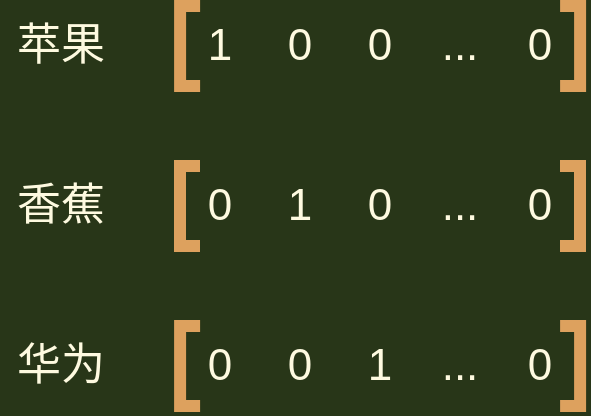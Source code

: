 <mxfile version="16.0.2" type="device" pages="3"><diagram id="l72XLIikAfpt0O71PrCs" name="vector-one-hot"><mxGraphModel dx="946" dy="672" grid="0" gridSize="10" guides="1" tooltips="1" connect="1" arrows="1" fold="1" page="1" pageScale="1" pageWidth="1169" pageHeight="1654" background="#283618" math="0" shadow="0"><root><mxCell id="0"/><mxCell id="1" parent="0"/><mxCell id="oGgTY8DkqyL69eeOlq_--33" value="" style="shape=table;html=1;whiteSpace=wrap;startSize=0;container=1;collapsible=0;childLayout=tableLayout;fontSize=22;fillColor=none;strokeColor=none;fontColor=#FEFAE0;rounded=0;" parent="1" vertex="1"><mxGeometry x="184.05" y="96" width="200" height="40" as="geometry"/></mxCell><mxCell id="oGgTY8DkqyL69eeOlq_--38" value="" style="shape=partialRectangle;html=1;whiteSpace=wrap;collapsible=0;dropTarget=0;pointerEvents=0;fillColor=none;top=0;left=0;bottom=0;right=0;points=[[0,0.5],[1,0.5]];portConstraint=eastwest;fontSize=22;strokeColor=#DDA15E;fontColor=#FEFAE0;rounded=0;" parent="oGgTY8DkqyL69eeOlq_--33" vertex="1"><mxGeometry width="200" height="40" as="geometry"/></mxCell><mxCell id="oGgTY8DkqyL69eeOlq_--39" value="1" style="shape=partialRectangle;html=1;whiteSpace=wrap;connectable=0;fillColor=none;top=0;left=0;bottom=0;right=0;overflow=hidden;pointerEvents=1;fontSize=22;strokeColor=#DDA15E;fontColor=#FEFAE0;rounded=0;" parent="oGgTY8DkqyL69eeOlq_--38" vertex="1"><mxGeometry width="40" height="40" as="geometry"><mxRectangle width="40" height="40" as="alternateBounds"/></mxGeometry></mxCell><mxCell id="oGgTY8DkqyL69eeOlq_--40" value="0" style="shape=partialRectangle;html=1;whiteSpace=wrap;connectable=0;fillColor=none;top=0;left=0;bottom=0;right=0;overflow=hidden;pointerEvents=1;fontSize=22;strokeColor=#DDA15E;fontColor=#FEFAE0;rounded=0;" parent="oGgTY8DkqyL69eeOlq_--38" vertex="1"><mxGeometry x="40" width="40" height="40" as="geometry"><mxRectangle width="40" height="40" as="alternateBounds"/></mxGeometry></mxCell><mxCell id="oGgTY8DkqyL69eeOlq_--41" value="0" style="shape=partialRectangle;html=1;whiteSpace=wrap;connectable=0;fillColor=none;top=0;left=0;bottom=0;right=0;overflow=hidden;pointerEvents=1;fontSize=22;strokeColor=#DDA15E;fontColor=#FEFAE0;rounded=0;" parent="oGgTY8DkqyL69eeOlq_--38" vertex="1"><mxGeometry x="80" width="40" height="40" as="geometry"><mxRectangle width="40" height="40" as="alternateBounds"/></mxGeometry></mxCell><mxCell id="oGgTY8DkqyL69eeOlq_--64" value="..." style="shape=partialRectangle;html=1;whiteSpace=wrap;connectable=0;fillColor=none;top=0;left=0;bottom=0;right=0;overflow=hidden;pointerEvents=1;fontSize=22;strokeColor=#DDA15E;fontColor=#FEFAE0;rounded=0;" parent="oGgTY8DkqyL69eeOlq_--38" vertex="1"><mxGeometry x="120" width="40" height="40" as="geometry"><mxRectangle width="40" height="40" as="alternateBounds"/></mxGeometry></mxCell><mxCell id="oGgTY8DkqyL69eeOlq_--65" value="0" style="shape=partialRectangle;html=1;whiteSpace=wrap;connectable=0;fillColor=none;top=0;left=0;bottom=0;right=0;overflow=hidden;pointerEvents=1;fontSize=22;strokeColor=#DDA15E;fontColor=#FEFAE0;rounded=0;" parent="oGgTY8DkqyL69eeOlq_--38" vertex="1"><mxGeometry x="160" width="40" height="40" as="geometry"><mxRectangle width="40" height="40" as="alternateBounds"/></mxGeometry></mxCell><mxCell id="oGgTY8DkqyL69eeOlq_--66" value="" style="endArrow=none;html=1;rounded=0;edgeStyle=orthogonalEdgeStyle;strokeWidth=6;strokeColor=#DDA15E;fontSize=22;labelBackgroundColor=#283618;fontColor=#FEFAE0;" parent="1" edge="1"><mxGeometry width="50" height="50" relative="1" as="geometry"><mxPoint x="194.05" y="136" as="sourcePoint"/><mxPoint x="194.05" y="96" as="targetPoint"/><Array as="points"><mxPoint x="184.05" y="136"/><mxPoint x="184.05" y="96"/></Array></mxGeometry></mxCell><mxCell id="oGgTY8DkqyL69eeOlq_--67" value="" style="endArrow=none;html=1;rounded=0;edgeStyle=orthogonalEdgeStyle;strokeWidth=6;strokeColor=#DDA15E;fontSize=22;labelBackgroundColor=#283618;fontColor=#FEFAE0;" parent="1" edge="1"><mxGeometry width="50" height="50" relative="1" as="geometry"><mxPoint x="374.05" y="136" as="sourcePoint"/><mxPoint x="374.05" y="96" as="targetPoint"/><Array as="points"><mxPoint x="384.05" y="136"/><mxPoint x="384.05" y="96"/></Array></mxGeometry></mxCell><mxCell id="oGgTY8DkqyL69eeOlq_--70" value="" style="shape=table;html=1;whiteSpace=wrap;startSize=0;container=1;collapsible=0;childLayout=tableLayout;fontSize=22;fillColor=none;strokeColor=none;fontColor=#FEFAE0;rounded=0;" parent="1" vertex="1"><mxGeometry x="184" y="176" width="200" height="40" as="geometry"/></mxCell><mxCell id="oGgTY8DkqyL69eeOlq_--71" value="" style="shape=partialRectangle;html=1;whiteSpace=wrap;collapsible=0;dropTarget=0;pointerEvents=0;fillColor=none;top=0;left=0;bottom=0;right=0;points=[[0,0.5],[1,0.5]];portConstraint=eastwest;fontSize=22;strokeColor=#DDA15E;fontColor=#FEFAE0;rounded=0;" parent="oGgTY8DkqyL69eeOlq_--70" vertex="1"><mxGeometry width="200" height="40" as="geometry"/></mxCell><mxCell id="oGgTY8DkqyL69eeOlq_--72" value="0" style="shape=partialRectangle;html=1;whiteSpace=wrap;connectable=0;fillColor=none;top=0;left=0;bottom=0;right=0;overflow=hidden;pointerEvents=1;fontSize=22;strokeColor=#DDA15E;fontColor=#FEFAE0;rounded=0;" parent="oGgTY8DkqyL69eeOlq_--71" vertex="1"><mxGeometry width="40" height="40" as="geometry"><mxRectangle width="40" height="40" as="alternateBounds"/></mxGeometry></mxCell><mxCell id="oGgTY8DkqyL69eeOlq_--73" value="1" style="shape=partialRectangle;html=1;whiteSpace=wrap;connectable=0;fillColor=none;top=0;left=0;bottom=0;right=0;overflow=hidden;pointerEvents=1;fontSize=22;strokeColor=#DDA15E;fontColor=#FEFAE0;rounded=0;" parent="oGgTY8DkqyL69eeOlq_--71" vertex="1"><mxGeometry x="40" width="40" height="40" as="geometry"><mxRectangle width="40" height="40" as="alternateBounds"/></mxGeometry></mxCell><mxCell id="oGgTY8DkqyL69eeOlq_--74" value="0" style="shape=partialRectangle;html=1;whiteSpace=wrap;connectable=0;fillColor=none;top=0;left=0;bottom=0;right=0;overflow=hidden;pointerEvents=1;fontSize=22;strokeColor=#DDA15E;fontColor=#FEFAE0;rounded=0;" parent="oGgTY8DkqyL69eeOlq_--71" vertex="1"><mxGeometry x="80" width="40" height="40" as="geometry"><mxRectangle width="40" height="40" as="alternateBounds"/></mxGeometry></mxCell><mxCell id="oGgTY8DkqyL69eeOlq_--75" value="..." style="shape=partialRectangle;html=1;whiteSpace=wrap;connectable=0;fillColor=none;top=0;left=0;bottom=0;right=0;overflow=hidden;pointerEvents=1;fontSize=22;strokeColor=#DDA15E;fontColor=#FEFAE0;rounded=0;" parent="oGgTY8DkqyL69eeOlq_--71" vertex="1"><mxGeometry x="120" width="40" height="40" as="geometry"><mxRectangle width="40" height="40" as="alternateBounds"/></mxGeometry></mxCell><mxCell id="oGgTY8DkqyL69eeOlq_--76" value="0" style="shape=partialRectangle;html=1;whiteSpace=wrap;connectable=0;fillColor=none;top=0;left=0;bottom=0;right=0;overflow=hidden;pointerEvents=1;fontSize=22;strokeColor=#DDA15E;fontColor=#FEFAE0;rounded=0;" parent="oGgTY8DkqyL69eeOlq_--71" vertex="1"><mxGeometry x="160" width="40" height="40" as="geometry"><mxRectangle width="40" height="40" as="alternateBounds"/></mxGeometry></mxCell><mxCell id="oGgTY8DkqyL69eeOlq_--77" value="" style="endArrow=none;html=1;rounded=0;edgeStyle=orthogonalEdgeStyle;strokeWidth=6;strokeColor=#DDA15E;fontSize=22;labelBackgroundColor=#283618;fontColor=#FEFAE0;" parent="1" edge="1"><mxGeometry width="50" height="50" relative="1" as="geometry"><mxPoint x="194" y="216" as="sourcePoint"/><mxPoint x="194" y="176" as="targetPoint"/><Array as="points"><mxPoint x="184" y="216"/><mxPoint x="184" y="176"/></Array></mxGeometry></mxCell><mxCell id="oGgTY8DkqyL69eeOlq_--78" value="" style="endArrow=none;html=1;rounded=0;edgeStyle=orthogonalEdgeStyle;strokeWidth=6;strokeColor=#DDA15E;fontSize=22;labelBackgroundColor=#283618;fontColor=#FEFAE0;" parent="1" edge="1"><mxGeometry width="50" height="50" relative="1" as="geometry"><mxPoint x="374" y="216" as="sourcePoint"/><mxPoint x="374" y="176" as="targetPoint"/><Array as="points"><mxPoint x="384" y="216"/><mxPoint x="384" y="176"/></Array></mxGeometry></mxCell><mxCell id="oGgTY8DkqyL69eeOlq_--79" value="" style="shape=table;html=1;whiteSpace=wrap;startSize=0;container=1;collapsible=0;childLayout=tableLayout;fontSize=22;fillColor=none;strokeColor=none;fontColor=#FEFAE0;rounded=0;" parent="1" vertex="1"><mxGeometry x="184.05" y="256" width="200" height="40" as="geometry"/></mxCell><mxCell id="oGgTY8DkqyL69eeOlq_--80" value="" style="shape=partialRectangle;html=1;whiteSpace=wrap;collapsible=0;dropTarget=0;pointerEvents=0;fillColor=none;top=0;left=0;bottom=0;right=0;points=[[0,0.5],[1,0.5]];portConstraint=eastwest;fontSize=22;strokeColor=#DDA15E;fontColor=#FEFAE0;rounded=0;" parent="oGgTY8DkqyL69eeOlq_--79" vertex="1"><mxGeometry width="200" height="40" as="geometry"/></mxCell><mxCell id="oGgTY8DkqyL69eeOlq_--81" value="0" style="shape=partialRectangle;html=1;whiteSpace=wrap;connectable=0;fillColor=none;top=0;left=0;bottom=0;right=0;overflow=hidden;pointerEvents=1;fontSize=22;strokeColor=#DDA15E;fontColor=#FEFAE0;rounded=0;" parent="oGgTY8DkqyL69eeOlq_--80" vertex="1"><mxGeometry width="40" height="40" as="geometry"><mxRectangle width="40" height="40" as="alternateBounds"/></mxGeometry></mxCell><mxCell id="oGgTY8DkqyL69eeOlq_--82" value="0" style="shape=partialRectangle;html=1;whiteSpace=wrap;connectable=0;fillColor=none;top=0;left=0;bottom=0;right=0;overflow=hidden;pointerEvents=1;fontSize=22;strokeColor=#DDA15E;fontColor=#FEFAE0;rounded=0;" parent="oGgTY8DkqyL69eeOlq_--80" vertex="1"><mxGeometry x="40" width="40" height="40" as="geometry"><mxRectangle width="40" height="40" as="alternateBounds"/></mxGeometry></mxCell><mxCell id="oGgTY8DkqyL69eeOlq_--83" value="1" style="shape=partialRectangle;html=1;whiteSpace=wrap;connectable=0;fillColor=none;top=0;left=0;bottom=0;right=0;overflow=hidden;pointerEvents=1;fontSize=22;strokeColor=#DDA15E;fontColor=#FEFAE0;rounded=0;" parent="oGgTY8DkqyL69eeOlq_--80" vertex="1"><mxGeometry x="80" width="40" height="40" as="geometry"><mxRectangle width="40" height="40" as="alternateBounds"/></mxGeometry></mxCell><mxCell id="oGgTY8DkqyL69eeOlq_--84" value="..." style="shape=partialRectangle;html=1;whiteSpace=wrap;connectable=0;fillColor=none;top=0;left=0;bottom=0;right=0;overflow=hidden;pointerEvents=1;fontSize=22;strokeColor=#DDA15E;fontColor=#FEFAE0;rounded=0;" parent="oGgTY8DkqyL69eeOlq_--80" vertex="1"><mxGeometry x="120" width="40" height="40" as="geometry"><mxRectangle width="40" height="40" as="alternateBounds"/></mxGeometry></mxCell><mxCell id="oGgTY8DkqyL69eeOlq_--85" value="0" style="shape=partialRectangle;html=1;whiteSpace=wrap;connectable=0;fillColor=none;top=0;left=0;bottom=0;right=0;overflow=hidden;pointerEvents=1;fontSize=22;strokeColor=#DDA15E;fontColor=#FEFAE0;rounded=0;" parent="oGgTY8DkqyL69eeOlq_--80" vertex="1"><mxGeometry x="160" width="40" height="40" as="geometry"><mxRectangle width="40" height="40" as="alternateBounds"/></mxGeometry></mxCell><mxCell id="oGgTY8DkqyL69eeOlq_--86" value="" style="endArrow=none;html=1;rounded=0;edgeStyle=orthogonalEdgeStyle;strokeWidth=6;strokeColor=#DDA15E;fontSize=22;labelBackgroundColor=#283618;fontColor=#FEFAE0;" parent="1" edge="1"><mxGeometry width="50" height="50" relative="1" as="geometry"><mxPoint x="194.05" y="296" as="sourcePoint"/><mxPoint x="194.05" y="256" as="targetPoint"/><Array as="points"><mxPoint x="184.05" y="296"/><mxPoint x="184.05" y="256"/></Array></mxGeometry></mxCell><mxCell id="oGgTY8DkqyL69eeOlq_--87" value="" style="endArrow=none;html=1;rounded=0;edgeStyle=orthogonalEdgeStyle;strokeWidth=6;strokeColor=#DDA15E;fontSize=22;labelBackgroundColor=#283618;fontColor=#FEFAE0;" parent="1" edge="1"><mxGeometry width="50" height="50" relative="1" as="geometry"><mxPoint x="374.05" y="296" as="sourcePoint"/><mxPoint x="374.05" y="256" as="targetPoint"/><Array as="points"><mxPoint x="384.05" y="296"/><mxPoint x="384.05" y="256"/></Array></mxGeometry></mxCell><mxCell id="oGgTY8DkqyL69eeOlq_--88" value="苹果" style="text;html=1;align=center;verticalAlign=middle;resizable=0;points=[];autosize=1;strokeColor=none;fillColor=none;fontColor=#FEFAE0;fontSize=22;" parent="1" vertex="1"><mxGeometry x="94" y="101" width="60" height="30" as="geometry"/></mxCell><mxCell id="oGgTY8DkqyL69eeOlq_--89" value="香蕉" style="text;html=1;align=center;verticalAlign=middle;resizable=0;points=[];autosize=1;strokeColor=none;fillColor=none;fontColor=#FEFAE0;fontSize=22;" parent="1" vertex="1"><mxGeometry x="94" y="181" width="60" height="30" as="geometry"/></mxCell><mxCell id="oGgTY8DkqyL69eeOlq_--90" value="华为" style="text;html=1;align=center;verticalAlign=middle;resizable=0;points=[];autosize=1;strokeColor=none;fillColor=none;fontColor=#FEFAE0;fontSize=22;" parent="1" vertex="1"><mxGeometry x="94" y="261" width="60" height="30" as="geometry"/></mxCell></root></mxGraphModel></diagram><diagram name="vector-semantics" id="yEITCTon9xuj4KK4YGib"><mxGraphModel dx="1051" dy="747" grid="0" gridSize="10" guides="1" tooltips="1" connect="1" arrows="1" fold="1" page="1" pageScale="1" pageWidth="1169" pageHeight="1654" background="#283618" math="0" shadow="0"><root><mxCell id="qbwAULIZHZOuR4AGxSy7-0"/><mxCell id="qbwAULIZHZOuR4AGxSy7-1" parent="qbwAULIZHZOuR4AGxSy7-0"/><mxCell id="qbwAULIZHZOuR4AGxSy7-35" value="" style="rounded=1;whiteSpace=wrap;html=1;fontSize=20;fillColor=none;dashed=1;strokeColor=#FFFFFF;strokeWidth=1;" vertex="1" parent="qbwAULIZHZOuR4AGxSy7-1"><mxGeometry x="332" y="129" width="42" height="260" as="geometry"/></mxCell><mxCell id="qbwAULIZHZOuR4AGxSy7-34" value="" style="rounded=1;whiteSpace=wrap;html=1;fontSize=20;fillColor=none;dashed=1;strokeColor=#FFFFFF;strokeWidth=1;" vertex="1" parent="qbwAULIZHZOuR4AGxSy7-1"><mxGeometry x="269" y="129" width="50" height="260" as="geometry"/></mxCell><mxCell id="qbwAULIZHZOuR4AGxSy7-32" value="" style="rounded=1;whiteSpace=wrap;html=1;fontSize=20;fillColor=none;dashed=1;strokeColor=#FFFFFF;strokeWidth=1;" vertex="1" parent="qbwAULIZHZOuR4AGxSy7-1"><mxGeometry x="210" y="130" width="40" height="258" as="geometry"/></mxCell><mxCell id="qbwAULIZHZOuR4AGxSy7-2" value="" style="shape=table;html=1;whiteSpace=wrap;startSize=0;container=1;collapsible=0;childLayout=tableLayout;fontSize=22;fillColor=none;strokeColor=none;fontColor=#FEFAE0;rounded=0;align=center;" vertex="1" parent="qbwAULIZHZOuR4AGxSy7-1"><mxGeometry x="200.1" y="159" width="206.979" height="40" as="geometry"/></mxCell><mxCell id="qbwAULIZHZOuR4AGxSy7-3" value="" style="shape=partialRectangle;html=1;whiteSpace=wrap;collapsible=0;dropTarget=0;pointerEvents=0;fillColor=none;top=0;left=0;bottom=0;right=0;points=[[0,0.5],[1,0.5]];portConstraint=eastwest;fontSize=22;strokeColor=#DDA15E;fontColor=#FEFAE0;rounded=0;align=center;" vertex="1" parent="qbwAULIZHZOuR4AGxSy7-2"><mxGeometry width="206.979" height="40" as="geometry"/></mxCell><mxCell id="qbwAULIZHZOuR4AGxSy7-4" value="&lt;font style=&quot;font-size: 20px&quot;&gt;0.7&lt;/font&gt;" style="shape=partialRectangle;html=1;whiteSpace=wrap;connectable=0;fillColor=none;top=0;left=0;bottom=0;right=0;overflow=hidden;pointerEvents=1;fontSize=22;strokeColor=#DDA15E;fontColor=#FEFAE0;rounded=0;align=center;" vertex="1" parent="qbwAULIZHZOuR4AGxSy7-3"><mxGeometry width="60" height="40" as="geometry"><mxRectangle width="60" height="40" as="alternateBounds"/></mxGeometry></mxCell><mxCell id="qbwAULIZHZOuR4AGxSy7-5" value="0.6" style="shape=partialRectangle;html=1;whiteSpace=wrap;connectable=0;fillColor=none;top=0;left=0;bottom=0;right=0;overflow=hidden;pointerEvents=1;fontSize=22;strokeColor=#DDA15E;fontColor=#FEFAE0;rounded=0;align=center;" vertex="1" parent="qbwAULIZHZOuR4AGxSy7-3"><mxGeometry x="60" width="70" height="40" as="geometry"><mxRectangle width="70" height="40" as="alternateBounds"/></mxGeometry></mxCell><mxCell id="qbwAULIZHZOuR4AGxSy7-6" value="0.1" style="shape=partialRectangle;html=1;whiteSpace=wrap;connectable=0;fillColor=none;top=0;left=0;bottom=0;right=0;overflow=hidden;pointerEvents=1;fontSize=22;strokeColor=#DDA15E;fontColor=#FEFAE0;rounded=0;align=center;" vertex="1" parent="qbwAULIZHZOuR4AGxSy7-3"><mxGeometry x="130" width="43" height="40" as="geometry"><mxRectangle width="43" height="40" as="alternateBounds"/></mxGeometry></mxCell><mxCell id="qbwAULIZHZOuR4AGxSy7-7" value="..." style="shape=partialRectangle;html=1;whiteSpace=wrap;connectable=0;fillColor=none;top=0;left=0;bottom=0;right=0;overflow=hidden;pointerEvents=1;fontSize=22;strokeColor=#DDA15E;fontColor=#FEFAE0;rounded=0;align=center;" vertex="1" parent="qbwAULIZHZOuR4AGxSy7-3"><mxGeometry x="173" width="34" height="40" as="geometry"><mxRectangle width="34" height="40" as="alternateBounds"/></mxGeometry></mxCell><mxCell id="qbwAULIZHZOuR4AGxSy7-9" value="" style="endArrow=none;html=1;rounded=0;edgeStyle=orthogonalEdgeStyle;strokeWidth=6;strokeColor=#DDA15E;fontSize=22;labelBackgroundColor=#283618;fontColor=#FEFAE0;align=center;" edge="1" parent="qbwAULIZHZOuR4AGxSy7-1"><mxGeometry width="50" height="50" relative="1" as="geometry"><mxPoint x="210.05" y="199" as="sourcePoint"/><mxPoint x="210.05" y="159" as="targetPoint"/><Array as="points"><mxPoint x="200.05" y="199"/><mxPoint x="200.05" y="159"/></Array></mxGeometry></mxCell><mxCell id="qbwAULIZHZOuR4AGxSy7-10" value="" style="endArrow=none;html=1;rounded=0;edgeStyle=orthogonalEdgeStyle;strokeWidth=6;strokeColor=#DDA15E;fontSize=22;labelBackgroundColor=#283618;fontColor=#FEFAE0;align=center;" edge="1" parent="qbwAULIZHZOuR4AGxSy7-1"><mxGeometry width="50" height="50" relative="1" as="geometry"><mxPoint x="400" y="199" as="sourcePoint"/><mxPoint x="400" y="159" as="targetPoint"/><Array as="points"><mxPoint x="409.95" y="199"/><mxPoint x="409.95" y="159"/></Array></mxGeometry></mxCell><mxCell id="qbwAULIZHZOuR4AGxSy7-11" value="" style="shape=table;html=1;whiteSpace=wrap;startSize=0;container=1;collapsible=0;childLayout=tableLayout;fontSize=22;fillColor=none;strokeColor=none;fontColor=#FEFAE0;rounded=0;align=center;" vertex="1" parent="qbwAULIZHZOuR4AGxSy7-1"><mxGeometry x="200" y="239" width="207.194" height="40" as="geometry"/></mxCell><mxCell id="qbwAULIZHZOuR4AGxSy7-12" value="" style="shape=partialRectangle;html=1;whiteSpace=wrap;collapsible=0;dropTarget=0;pointerEvents=0;fillColor=none;top=0;left=0;bottom=0;right=0;points=[[0,0.5],[1,0.5]];portConstraint=eastwest;fontSize=22;strokeColor=#DDA15E;fontColor=#FEFAE0;rounded=0;align=center;" vertex="1" parent="qbwAULIZHZOuR4AGxSy7-11"><mxGeometry width="207.194" height="40" as="geometry"/></mxCell><mxCell id="qbwAULIZHZOuR4AGxSy7-13" value="0.9" style="shape=partialRectangle;html=1;whiteSpace=wrap;connectable=0;fillColor=none;top=0;left=0;bottom=0;right=0;overflow=hidden;pointerEvents=1;fontSize=22;strokeColor=#DDA15E;fontColor=#FEFAE0;rounded=0;align=center;" vertex="1" parent="qbwAULIZHZOuR4AGxSy7-12"><mxGeometry width="60" height="40" as="geometry"><mxRectangle width="60" height="40" as="alternateBounds"/></mxGeometry></mxCell><mxCell id="qbwAULIZHZOuR4AGxSy7-14" value="0.05" style="shape=partialRectangle;html=1;whiteSpace=wrap;connectable=0;fillColor=none;top=0;left=0;bottom=0;right=0;overflow=hidden;pointerEvents=1;fontSize=22;strokeColor=#DDA15E;fontColor=#FEFAE0;rounded=0;align=center;" vertex="1" parent="qbwAULIZHZOuR4AGxSy7-12"><mxGeometry x="60" width="70" height="40" as="geometry"><mxRectangle width="70" height="40" as="alternateBounds"/></mxGeometry></mxCell><mxCell id="qbwAULIZHZOuR4AGxSy7-15" value="0" style="shape=partialRectangle;html=1;whiteSpace=wrap;connectable=0;fillColor=none;top=0;left=0;bottom=0;right=0;overflow=hidden;pointerEvents=1;fontSize=22;strokeColor=#DDA15E;fontColor=#FEFAE0;rounded=0;align=center;" vertex="1" parent="qbwAULIZHZOuR4AGxSy7-12"><mxGeometry x="130" width="43" height="40" as="geometry"><mxRectangle width="43" height="40" as="alternateBounds"/></mxGeometry></mxCell><mxCell id="qbwAULIZHZOuR4AGxSy7-16" value="..." style="shape=partialRectangle;html=1;whiteSpace=wrap;connectable=0;fillColor=none;top=0;left=0;bottom=0;right=0;overflow=hidden;pointerEvents=1;fontSize=22;strokeColor=#DDA15E;fontColor=#FEFAE0;rounded=0;align=center;" vertex="1" parent="qbwAULIZHZOuR4AGxSy7-12"><mxGeometry x="173" width="34" height="40" as="geometry"><mxRectangle width="34" height="40" as="alternateBounds"/></mxGeometry></mxCell><mxCell id="qbwAULIZHZOuR4AGxSy7-18" value="" style="endArrow=none;html=1;rounded=0;edgeStyle=orthogonalEdgeStyle;strokeWidth=6;strokeColor=#DDA15E;fontSize=22;labelBackgroundColor=#283618;fontColor=#FEFAE0;align=center;" edge="1" parent="qbwAULIZHZOuR4AGxSy7-1"><mxGeometry width="50" height="50" relative="1" as="geometry"><mxPoint x="210" y="279" as="sourcePoint"/><mxPoint x="210" y="239" as="targetPoint"/><Array as="points"><mxPoint x="200" y="279"/><mxPoint x="200" y="239"/></Array></mxGeometry></mxCell><mxCell id="qbwAULIZHZOuR4AGxSy7-19" value="" style="endArrow=none;html=1;rounded=0;edgeStyle=orthogonalEdgeStyle;strokeWidth=6;strokeColor=#DDA15E;fontSize=22;labelBackgroundColor=#283618;fontColor=#FEFAE0;align=center;" edge="1" parent="qbwAULIZHZOuR4AGxSy7-1"><mxGeometry width="50" height="50" relative="1" as="geometry"><mxPoint x="400" y="279" as="sourcePoint"/><mxPoint x="400" y="239" as="targetPoint"/><Array as="points"><mxPoint x="410" y="279"/><mxPoint x="410" y="239"/></Array></mxGeometry></mxCell><mxCell id="qbwAULIZHZOuR4AGxSy7-20" value="" style="shape=table;html=1;whiteSpace=wrap;startSize=0;container=1;collapsible=0;childLayout=tableLayout;fontSize=22;fillColor=none;strokeColor=none;fontColor=#FEFAE0;rounded=0;align=center;" vertex="1" parent="qbwAULIZHZOuR4AGxSy7-1"><mxGeometry x="200.05" y="319" width="206.789" height="40" as="geometry"/></mxCell><mxCell id="qbwAULIZHZOuR4AGxSy7-21" value="" style="shape=partialRectangle;html=1;whiteSpace=wrap;collapsible=0;dropTarget=0;pointerEvents=0;fillColor=none;top=0;left=0;bottom=0;right=0;points=[[0,0.5],[1,0.5]];portConstraint=eastwest;fontSize=22;strokeColor=#DDA15E;fontColor=#FEFAE0;rounded=0;align=center;" vertex="1" parent="qbwAULIZHZOuR4AGxSy7-20"><mxGeometry width="206.789" height="40" as="geometry"/></mxCell><mxCell id="qbwAULIZHZOuR4AGxSy7-22" value="0.01" style="shape=partialRectangle;html=1;whiteSpace=wrap;connectable=0;fillColor=none;top=0;left=0;bottom=0;right=0;overflow=hidden;pointerEvents=1;fontSize=22;strokeColor=#DDA15E;fontColor=#FEFAE0;rounded=0;align=center;" vertex="1" parent="qbwAULIZHZOuR4AGxSy7-21"><mxGeometry width="60" height="40" as="geometry"><mxRectangle width="60" height="40" as="alternateBounds"/></mxGeometry></mxCell><mxCell id="qbwAULIZHZOuR4AGxSy7-23" value="0.8" style="shape=partialRectangle;html=1;whiteSpace=wrap;connectable=0;fillColor=none;top=0;left=0;bottom=0;right=0;overflow=hidden;pointerEvents=1;fontSize=22;strokeColor=#DDA15E;fontColor=#FEFAE0;rounded=0;align=center;" vertex="1" parent="qbwAULIZHZOuR4AGxSy7-21"><mxGeometry x="60" width="70" height="40" as="geometry"><mxRectangle width="70" height="40" as="alternateBounds"/></mxGeometry></mxCell><mxCell id="qbwAULIZHZOuR4AGxSy7-24" value="0.3" style="shape=partialRectangle;html=1;whiteSpace=wrap;connectable=0;fillColor=none;top=0;left=0;bottom=0;right=0;overflow=hidden;pointerEvents=1;fontSize=22;strokeColor=#DDA15E;fontColor=#FEFAE0;rounded=0;align=center;" vertex="1" parent="qbwAULIZHZOuR4AGxSy7-21"><mxGeometry x="130" width="40" height="40" as="geometry"><mxRectangle width="40" height="40" as="alternateBounds"/></mxGeometry></mxCell><mxCell id="qbwAULIZHZOuR4AGxSy7-25" value="..." style="shape=partialRectangle;html=1;whiteSpace=wrap;connectable=0;fillColor=none;top=0;left=0;bottom=0;right=0;overflow=hidden;pointerEvents=1;fontSize=22;strokeColor=#DDA15E;fontColor=#FEFAE0;rounded=0;align=center;" vertex="1" parent="qbwAULIZHZOuR4AGxSy7-21"><mxGeometry x="170" width="37" height="40" as="geometry"><mxRectangle width="37" height="40" as="alternateBounds"/></mxGeometry></mxCell><mxCell id="qbwAULIZHZOuR4AGxSy7-27" value="" style="endArrow=none;html=1;rounded=0;edgeStyle=orthogonalEdgeStyle;strokeWidth=6;strokeColor=#DDA15E;fontSize=22;labelBackgroundColor=#283618;fontColor=#FEFAE0;align=center;" edge="1" parent="qbwAULIZHZOuR4AGxSy7-1"><mxGeometry width="50" height="50" relative="1" as="geometry"><mxPoint x="210.05" y="359" as="sourcePoint"/><mxPoint x="210.05" y="319" as="targetPoint"/><Array as="points"><mxPoint x="200.05" y="359"/><mxPoint x="200.05" y="319"/></Array></mxGeometry></mxCell><mxCell id="qbwAULIZHZOuR4AGxSy7-28" value="" style="endArrow=none;html=1;rounded=0;edgeStyle=orthogonalEdgeStyle;strokeWidth=6;strokeColor=#DDA15E;fontSize=22;labelBackgroundColor=#283618;fontColor=#FEFAE0;align=center;" edge="1" parent="qbwAULIZHZOuR4AGxSy7-1"><mxGeometry width="50" height="50" relative="1" as="geometry"><mxPoint x="400" y="358.98" as="sourcePoint"/><mxPoint x="400" y="318.98" as="targetPoint"/><Array as="points"><mxPoint x="410" y="358.98"/><mxPoint x="410" y="318.98"/></Array></mxGeometry></mxCell><mxCell id="qbwAULIZHZOuR4AGxSy7-29" value="苹果" style="text;html=1;align=center;verticalAlign=middle;resizable=0;points=[];autosize=1;strokeColor=none;fillColor=none;fontColor=#FEFAE0;fontSize=22;" vertex="1" parent="qbwAULIZHZOuR4AGxSy7-1"><mxGeometry x="110" y="164" width="60" height="30" as="geometry"/></mxCell><mxCell id="qbwAULIZHZOuR4AGxSy7-30" value="香蕉" style="text;html=1;align=center;verticalAlign=middle;resizable=0;points=[];autosize=1;strokeColor=none;fillColor=none;fontColor=#FEFAE0;fontSize=22;" vertex="1" parent="qbwAULIZHZOuR4AGxSy7-1"><mxGeometry x="110" y="244" width="60" height="30" as="geometry"/></mxCell><mxCell id="qbwAULIZHZOuR4AGxSy7-31" value="华为" style="text;html=1;align=center;verticalAlign=middle;resizable=0;points=[];autosize=1;strokeColor=none;fillColor=none;fontColor=#FEFAE0;fontSize=22;" vertex="1" parent="qbwAULIZHZOuR4AGxSy7-1"><mxGeometry x="110" y="324" width="60" height="30" as="geometry"/></mxCell><mxCell id="qbwAULIZHZOuR4AGxSy7-38" value="&lt;font color=&quot;#ffffff&quot; style=&quot;font-size: 16px&quot;&gt;水果&lt;/font&gt;" style="text;html=1;align=center;verticalAlign=middle;resizable=0;points=[];autosize=1;strokeColor=none;fillColor=none;fontSize=20;" vertex="1" parent="qbwAULIZHZOuR4AGxSy7-1"><mxGeometry x="212" y="94" width="42" height="29" as="geometry"/></mxCell><mxCell id="qbwAULIZHZOuR4AGxSy7-39" value="电子&lt;br&gt;产品" style="text;html=1;strokeColor=none;fillColor=none;align=center;verticalAlign=middle;whiteSpace=wrap;rounded=0;dashed=1;fontSize=16;fontColor=#FFFFFF;" vertex="1" parent="qbwAULIZHZOuR4AGxSy7-1"><mxGeometry x="264" y="88" width="60" height="30" as="geometry"/></mxCell><mxCell id="qbwAULIZHZOuR4AGxSy7-41" value="..." style="text;html=1;align=center;verticalAlign=middle;resizable=0;points=[];autosize=1;strokeColor=none;fillColor=none;fontSize=16;fontColor=#FFFFFF;" vertex="1" parent="qbwAULIZHZOuR4AGxSy7-1"><mxGeometry x="341" y="98" width="23" height="23" as="geometry"/></mxCell></root></mxGraphModel></diagram><diagram id="5JPn2yGx46cpALRfJmSX" name="dimension-reduction"><mxGraphModel dx="1720" dy="1222" grid="0" gridSize="10" guides="1" tooltips="1" connect="1" arrows="1" fold="1" page="1" pageScale="1" pageWidth="1169" pageHeight="1654" background="#283618" math="0" shadow="0"><root><mxCell id="91A8RL9XIsZS7NJCWpJO-0"/><mxCell id="91A8RL9XIsZS7NJCWpJO-1" parent="91A8RL9XIsZS7NJCWpJO-0"/><mxCell id="Zoe-g2p3uvX85Jertz1R-0" value="" style="shape=table;html=1;whiteSpace=wrap;startSize=0;container=1;collapsible=0;childLayout=tableLayout;fontSize=22;strokeColor=#DDA15E;fillColor=none;fontColor=#FEFAE0;rounded=0;" parent="91A8RL9XIsZS7NJCWpJO-1" vertex="1"><mxGeometry x="556" y="216" width="159.95" height="272.75" as="geometry"/></mxCell><mxCell id="Zoe-g2p3uvX85Jertz1R-1" value="" style="shape=partialRectangle;html=1;whiteSpace=wrap;collapsible=0;dropTarget=0;pointerEvents=0;fillColor=none;top=0;left=0;bottom=0;right=0;points=[[0,0.5],[1,0.5]];portConstraint=eastwest;fontSize=22;strokeColor=default;fontColor=#FEFAE0;rounded=0;" parent="Zoe-g2p3uvX85Jertz1R-0" vertex="1"><mxGeometry width="159.95" height="41" as="geometry"/></mxCell><mxCell id="Zoe-g2p3uvX85Jertz1R-2" value="" style="shape=partialRectangle;html=1;whiteSpace=wrap;connectable=0;fillColor=none;top=0;left=0;bottom=0;right=0;overflow=hidden;pointerEvents=1;fontSize=22;strokeColor=default;fontColor=#FEFAE0;rounded=0;" parent="Zoe-g2p3uvX85Jertz1R-1" vertex="1"><mxGeometry width="40" height="41" as="geometry"><mxRectangle width="40" height="41" as="alternateBounds"/></mxGeometry></mxCell><mxCell id="Zoe-g2p3uvX85Jertz1R-3" value="" style="shape=partialRectangle;html=1;whiteSpace=wrap;connectable=0;fillColor=none;top=0;left=0;bottom=0;right=0;overflow=hidden;pointerEvents=1;fontSize=22;strokeColor=default;fontColor=#FEFAE0;rounded=0;" parent="Zoe-g2p3uvX85Jertz1R-1" vertex="1"><mxGeometry x="40" width="40" height="41" as="geometry"><mxRectangle width="40" height="41" as="alternateBounds"/></mxGeometry></mxCell><mxCell id="Zoe-g2p3uvX85Jertz1R-4" value="" style="shape=partialRectangle;html=1;whiteSpace=wrap;connectable=0;fillColor=none;top=0;left=0;bottom=0;right=0;overflow=hidden;pointerEvents=1;fontSize=22;strokeColor=default;fontColor=#FEFAE0;rounded=0;" parent="Zoe-g2p3uvX85Jertz1R-1" vertex="1"><mxGeometry x="80" width="40" height="41" as="geometry"><mxRectangle width="40" height="41" as="alternateBounds"/></mxGeometry></mxCell><mxCell id="Qw_xjXf-6P96reJEpfF6-0" style="shape=partialRectangle;html=1;whiteSpace=wrap;connectable=0;fillColor=none;top=0;left=0;bottom=0;right=0;overflow=hidden;pointerEvents=1;fontSize=22;strokeColor=default;fontColor=#FEFAE0;rounded=0;" vertex="1" parent="Zoe-g2p3uvX85Jertz1R-1"><mxGeometry x="120" width="40" height="41" as="geometry"><mxRectangle width="40" height="41" as="alternateBounds"/></mxGeometry></mxCell><mxCell id="Zoe-g2p3uvX85Jertz1R-5" value="" style="shape=partialRectangle;html=1;whiteSpace=wrap;collapsible=0;dropTarget=0;pointerEvents=0;fillColor=none;top=0;left=0;bottom=0;right=0;points=[[0,0.5],[1,0.5]];portConstraint=eastwest;fontSize=22;strokeColor=default;fontColor=#FEFAE0;rounded=0;" parent="Zoe-g2p3uvX85Jertz1R-0" vertex="1"><mxGeometry y="41" width="159.95" height="40" as="geometry"/></mxCell><mxCell id="Zoe-g2p3uvX85Jertz1R-6" value="" style="shape=partialRectangle;html=1;whiteSpace=wrap;connectable=0;fillColor=none;top=0;left=0;bottom=0;right=0;overflow=hidden;pointerEvents=1;fontSize=22;strokeColor=default;fontColor=#FEFAE0;rounded=0;" parent="Zoe-g2p3uvX85Jertz1R-5" vertex="1"><mxGeometry width="40" height="40" as="geometry"><mxRectangle width="40" height="40" as="alternateBounds"/></mxGeometry></mxCell><mxCell id="Zoe-g2p3uvX85Jertz1R-7" value="" style="shape=partialRectangle;html=1;whiteSpace=wrap;connectable=0;fillColor=none;top=0;left=0;bottom=0;right=0;overflow=hidden;pointerEvents=1;strokeColor=default;fontSize=22;fontColor=#FEFAE0;rounded=0;" parent="Zoe-g2p3uvX85Jertz1R-5" vertex="1"><mxGeometry x="40" width="40" height="40" as="geometry"><mxRectangle width="40" height="40" as="alternateBounds"/></mxGeometry></mxCell><mxCell id="Zoe-g2p3uvX85Jertz1R-8" value="" style="shape=partialRectangle;html=1;whiteSpace=wrap;connectable=0;fillColor=none;top=0;left=0;bottom=0;right=0;overflow=hidden;pointerEvents=1;fontSize=22;strokeColor=default;fontColor=#FEFAE0;rounded=0;" parent="Zoe-g2p3uvX85Jertz1R-5" vertex="1"><mxGeometry x="80" width="40" height="40" as="geometry"><mxRectangle width="40" height="40" as="alternateBounds"/></mxGeometry></mxCell><mxCell id="Qw_xjXf-6P96reJEpfF6-1" style="shape=partialRectangle;html=1;whiteSpace=wrap;connectable=0;fillColor=none;top=0;left=0;bottom=0;right=0;overflow=hidden;pointerEvents=1;fontSize=22;strokeColor=default;fontColor=#FEFAE0;rounded=0;" vertex="1" parent="Zoe-g2p3uvX85Jertz1R-5"><mxGeometry x="120" width="40" height="40" as="geometry"><mxRectangle width="40" height="40" as="alternateBounds"/></mxGeometry></mxCell><mxCell id="Zoe-g2p3uvX85Jertz1R-9" value="" style="shape=partialRectangle;html=1;whiteSpace=wrap;collapsible=0;dropTarget=0;pointerEvents=0;fillColor=none;top=0;left=0;bottom=0;right=0;points=[[0,0.5],[1,0.5]];portConstraint=eastwest;fontSize=22;strokeColor=default;fontColor=#FEFAE0;rounded=0;" parent="Zoe-g2p3uvX85Jertz1R-0" vertex="1"><mxGeometry y="81" width="159.95" height="36" as="geometry"/></mxCell><mxCell id="Zoe-g2p3uvX85Jertz1R-10" value="" style="shape=partialRectangle;html=1;whiteSpace=wrap;connectable=0;fillColor=none;top=0;left=0;bottom=0;right=0;overflow=hidden;pointerEvents=1;fontSize=22;strokeColor=default;fontColor=#FEFAE0;rounded=0;" parent="Zoe-g2p3uvX85Jertz1R-9" vertex="1"><mxGeometry width="40" height="36" as="geometry"><mxRectangle width="40" height="36" as="alternateBounds"/></mxGeometry></mxCell><mxCell id="Zoe-g2p3uvX85Jertz1R-11" value="" style="shape=partialRectangle;html=1;whiteSpace=wrap;connectable=0;fillColor=none;top=0;left=0;bottom=0;right=0;overflow=hidden;pointerEvents=1;fontSize=22;strokeColor=default;fontColor=#FEFAE0;rounded=0;" parent="Zoe-g2p3uvX85Jertz1R-9" vertex="1"><mxGeometry x="40" width="40" height="36" as="geometry"><mxRectangle width="40" height="36" as="alternateBounds"/></mxGeometry></mxCell><mxCell id="Zoe-g2p3uvX85Jertz1R-12" value="" style="shape=partialRectangle;html=1;whiteSpace=wrap;connectable=0;fillColor=none;top=0;left=0;bottom=0;right=0;overflow=hidden;pointerEvents=1;fontSize=22;strokeColor=default;fontColor=#FEFAE0;rounded=0;" parent="Zoe-g2p3uvX85Jertz1R-9" vertex="1"><mxGeometry x="80" width="40" height="36" as="geometry"><mxRectangle width="40" height="36" as="alternateBounds"/></mxGeometry></mxCell><mxCell id="Qw_xjXf-6P96reJEpfF6-2" style="shape=partialRectangle;html=1;whiteSpace=wrap;connectable=0;fillColor=none;top=0;left=0;bottom=0;right=0;overflow=hidden;pointerEvents=1;fontSize=22;strokeColor=default;fontColor=#FEFAE0;rounded=0;" vertex="1" parent="Zoe-g2p3uvX85Jertz1R-9"><mxGeometry x="120" width="40" height="36" as="geometry"><mxRectangle width="40" height="36" as="alternateBounds"/></mxGeometry></mxCell><mxCell id="Qw_xjXf-6P96reJEpfF6-3" style="shape=partialRectangle;html=1;whiteSpace=wrap;collapsible=0;dropTarget=0;pointerEvents=0;fillColor=none;top=0;left=0;bottom=0;right=0;points=[[0,0.5],[1,0.5]];portConstraint=eastwest;fontSize=22;strokeColor=default;fontColor=#FEFAE0;rounded=0;" vertex="1" parent="Zoe-g2p3uvX85Jertz1R-0"><mxGeometry y="117" width="159.95" height="39" as="geometry"/></mxCell><mxCell id="Qw_xjXf-6P96reJEpfF6-4" style="shape=partialRectangle;html=1;whiteSpace=wrap;connectable=0;fillColor=none;top=0;left=0;bottom=0;right=0;overflow=hidden;pointerEvents=1;fontSize=22;strokeColor=default;fontColor=#FEFAE0;rounded=0;" vertex="1" parent="Qw_xjXf-6P96reJEpfF6-3"><mxGeometry width="40" height="39" as="geometry"><mxRectangle width="40" height="39" as="alternateBounds"/></mxGeometry></mxCell><mxCell id="Qw_xjXf-6P96reJEpfF6-5" style="shape=partialRectangle;html=1;whiteSpace=wrap;connectable=0;fillColor=none;top=0;left=0;bottom=0;right=0;overflow=hidden;pointerEvents=1;fontSize=22;strokeColor=default;fontColor=#FEFAE0;rounded=0;" vertex="1" parent="Qw_xjXf-6P96reJEpfF6-3"><mxGeometry x="40" width="40" height="39" as="geometry"><mxRectangle width="40" height="39" as="alternateBounds"/></mxGeometry></mxCell><mxCell id="Qw_xjXf-6P96reJEpfF6-6" style="shape=partialRectangle;html=1;whiteSpace=wrap;connectable=0;fillColor=none;top=0;left=0;bottom=0;right=0;overflow=hidden;pointerEvents=1;fontSize=22;strokeColor=default;fontColor=#FEFAE0;rounded=0;" vertex="1" parent="Qw_xjXf-6P96reJEpfF6-3"><mxGeometry x="80" width="40" height="39" as="geometry"><mxRectangle width="40" height="39" as="alternateBounds"/></mxGeometry></mxCell><mxCell id="Qw_xjXf-6P96reJEpfF6-7" style="shape=partialRectangle;html=1;whiteSpace=wrap;connectable=0;fillColor=none;top=0;left=0;bottom=0;right=0;overflow=hidden;pointerEvents=1;fontSize=22;strokeColor=default;fontColor=#FEFAE0;rounded=0;" vertex="1" parent="Qw_xjXf-6P96reJEpfF6-3"><mxGeometry x="120" width="40" height="39" as="geometry"><mxRectangle width="40" height="39" as="alternateBounds"/></mxGeometry></mxCell><mxCell id="rxRNE4V8HXRTvAXutK7P-0" style="shape=partialRectangle;html=1;whiteSpace=wrap;collapsible=0;dropTarget=0;pointerEvents=0;fillColor=none;top=0;left=0;bottom=0;right=0;points=[[0,0.5],[1,0.5]];portConstraint=eastwest;fontSize=22;strokeColor=default;fontColor=#FEFAE0;rounded=0;" vertex="1" parent="Zoe-g2p3uvX85Jertz1R-0"><mxGeometry y="156" width="159.95" height="39" as="geometry"/></mxCell><mxCell id="rxRNE4V8HXRTvAXutK7P-1" style="shape=partialRectangle;html=1;whiteSpace=wrap;connectable=0;fillColor=none;top=0;left=0;bottom=0;right=0;overflow=hidden;pointerEvents=1;fontSize=22;strokeColor=default;fontColor=#FEFAE0;rounded=0;" vertex="1" parent="rxRNE4V8HXRTvAXutK7P-0"><mxGeometry width="40" height="39" as="geometry"><mxRectangle width="40" height="39" as="alternateBounds"/></mxGeometry></mxCell><mxCell id="rxRNE4V8HXRTvAXutK7P-2" style="shape=partialRectangle;html=1;whiteSpace=wrap;connectable=0;fillColor=none;top=0;left=0;bottom=0;right=0;overflow=hidden;pointerEvents=1;fontSize=22;strokeColor=default;fontColor=#FEFAE0;rounded=0;" vertex="1" parent="rxRNE4V8HXRTvAXutK7P-0"><mxGeometry x="40" width="40" height="39" as="geometry"><mxRectangle width="40" height="39" as="alternateBounds"/></mxGeometry></mxCell><mxCell id="rxRNE4V8HXRTvAXutK7P-3" style="shape=partialRectangle;html=1;whiteSpace=wrap;connectable=0;fillColor=none;top=0;left=0;bottom=0;right=0;overflow=hidden;pointerEvents=1;fontSize=22;strokeColor=default;fontColor=#FEFAE0;rounded=0;" vertex="1" parent="rxRNE4V8HXRTvAXutK7P-0"><mxGeometry x="80" width="40" height="39" as="geometry"><mxRectangle width="40" height="39" as="alternateBounds"/></mxGeometry></mxCell><mxCell id="rxRNE4V8HXRTvAXutK7P-4" style="shape=partialRectangle;html=1;whiteSpace=wrap;connectable=0;fillColor=none;top=0;left=0;bottom=0;right=0;overflow=hidden;pointerEvents=1;fontSize=22;strokeColor=default;fontColor=#FEFAE0;rounded=0;" vertex="1" parent="rxRNE4V8HXRTvAXutK7P-0"><mxGeometry x="120" width="40" height="39" as="geometry"><mxRectangle width="40" height="39" as="alternateBounds"/></mxGeometry></mxCell><mxCell id="rxRNE4V8HXRTvAXutK7P-7" style="shape=partialRectangle;html=1;whiteSpace=wrap;collapsible=0;dropTarget=0;pointerEvents=0;fillColor=none;top=0;left=0;bottom=0;right=0;points=[[0,0.5],[1,0.5]];portConstraint=eastwest;fontSize=22;strokeColor=default;fontColor=#FEFAE0;rounded=0;" vertex="1" parent="Zoe-g2p3uvX85Jertz1R-0"><mxGeometry y="195" width="159.95" height="39" as="geometry"/></mxCell><mxCell id="rxRNE4V8HXRTvAXutK7P-8" style="shape=partialRectangle;html=1;whiteSpace=wrap;connectable=0;fillColor=none;top=0;left=0;bottom=0;right=0;overflow=hidden;pointerEvents=1;fontSize=22;strokeColor=default;fontColor=#FEFAE0;rounded=0;" vertex="1" parent="rxRNE4V8HXRTvAXutK7P-7"><mxGeometry width="40" height="39" as="geometry"><mxRectangle width="40" height="39" as="alternateBounds"/></mxGeometry></mxCell><mxCell id="rxRNE4V8HXRTvAXutK7P-9" style="shape=partialRectangle;html=1;whiteSpace=wrap;connectable=0;fillColor=none;top=0;left=0;bottom=0;right=0;overflow=hidden;pointerEvents=1;fontSize=22;strokeColor=default;fontColor=#FEFAE0;rounded=0;" vertex="1" parent="rxRNE4V8HXRTvAXutK7P-7"><mxGeometry x="40" width="40" height="39" as="geometry"><mxRectangle width="40" height="39" as="alternateBounds"/></mxGeometry></mxCell><mxCell id="rxRNE4V8HXRTvAXutK7P-10" style="shape=partialRectangle;html=1;whiteSpace=wrap;connectable=0;fillColor=none;top=0;left=0;bottom=0;right=0;overflow=hidden;pointerEvents=1;fontSize=22;strokeColor=default;fontColor=#FEFAE0;rounded=0;" vertex="1" parent="rxRNE4V8HXRTvAXutK7P-7"><mxGeometry x="80" width="40" height="39" as="geometry"><mxRectangle width="40" height="39" as="alternateBounds"/></mxGeometry></mxCell><mxCell id="rxRNE4V8HXRTvAXutK7P-11" style="shape=partialRectangle;html=1;whiteSpace=wrap;connectable=0;fillColor=none;top=0;left=0;bottom=0;right=0;overflow=hidden;pointerEvents=1;fontSize=22;strokeColor=default;fontColor=#FEFAE0;rounded=0;" vertex="1" parent="rxRNE4V8HXRTvAXutK7P-7"><mxGeometry x="120" width="40" height="39" as="geometry"><mxRectangle width="40" height="39" as="alternateBounds"/></mxGeometry></mxCell><mxCell id="rxRNE4V8HXRTvAXutK7P-12" style="shape=partialRectangle;html=1;whiteSpace=wrap;collapsible=0;dropTarget=0;pointerEvents=0;fillColor=none;top=0;left=0;bottom=0;right=0;points=[[0,0.5],[1,0.5]];portConstraint=eastwest;fontSize=22;strokeColor=default;fontColor=#FEFAE0;rounded=0;" vertex="1" parent="Zoe-g2p3uvX85Jertz1R-0"><mxGeometry y="234" width="159.95" height="39" as="geometry"/></mxCell><mxCell id="rxRNE4V8HXRTvAXutK7P-13" style="shape=partialRectangle;html=1;whiteSpace=wrap;connectable=0;fillColor=none;top=0;left=0;bottom=0;right=0;overflow=hidden;pointerEvents=1;fontSize=22;strokeColor=default;fontColor=#FEFAE0;rounded=0;" vertex="1" parent="rxRNE4V8HXRTvAXutK7P-12"><mxGeometry width="40" height="39" as="geometry"><mxRectangle width="40" height="39" as="alternateBounds"/></mxGeometry></mxCell><mxCell id="rxRNE4V8HXRTvAXutK7P-14" style="shape=partialRectangle;html=1;whiteSpace=wrap;connectable=0;fillColor=none;top=0;left=0;bottom=0;right=0;overflow=hidden;pointerEvents=1;fontSize=22;strokeColor=default;fontColor=#FEFAE0;rounded=0;" vertex="1" parent="rxRNE4V8HXRTvAXutK7P-12"><mxGeometry x="40" width="40" height="39" as="geometry"><mxRectangle width="40" height="39" as="alternateBounds"/></mxGeometry></mxCell><mxCell id="rxRNE4V8HXRTvAXutK7P-15" style="shape=partialRectangle;html=1;whiteSpace=wrap;connectable=0;fillColor=none;top=0;left=0;bottom=0;right=0;overflow=hidden;pointerEvents=1;fontSize=22;strokeColor=default;fontColor=#FEFAE0;rounded=0;" vertex="1" parent="rxRNE4V8HXRTvAXutK7P-12"><mxGeometry x="80" width="40" height="39" as="geometry"><mxRectangle width="40" height="39" as="alternateBounds"/></mxGeometry></mxCell><mxCell id="rxRNE4V8HXRTvAXutK7P-16" style="shape=partialRectangle;html=1;whiteSpace=wrap;connectable=0;fillColor=none;top=0;left=0;bottom=0;right=0;overflow=hidden;pointerEvents=1;fontSize=22;strokeColor=default;fontColor=#FEFAE0;rounded=0;" vertex="1" parent="rxRNE4V8HXRTvAXutK7P-12"><mxGeometry x="120" width="40" height="39" as="geometry"><mxRectangle width="40" height="39" as="alternateBounds"/></mxGeometry></mxCell><mxCell id="Zoe-g2p3uvX85Jertz1R-13" value="" style="endArrow=none;html=1;rounded=0;edgeStyle=orthogonalEdgeStyle;strokeWidth=6;strokeColor=#DDA15E;fontSize=22;labelBackgroundColor=#283618;fontColor=#FEFAE0;" parent="91A8RL9XIsZS7NJCWpJO-1" edge="1"><mxGeometry width="50" height="50" relative="1" as="geometry"><mxPoint x="705" y="488" as="sourcePoint"/><mxPoint x="705" y="216" as="targetPoint"/><Array as="points"><mxPoint x="716" y="488"/><mxPoint x="716" y="216"/></Array></mxGeometry></mxCell><mxCell id="Zoe-g2p3uvX85Jertz1R-14" value="" style="endArrow=none;html=1;rounded=0;edgeStyle=orthogonalEdgeStyle;strokeWidth=6;strokeColor=#DDA15E;fontSize=22;labelBackgroundColor=#283618;fontColor=#FEFAE0;" parent="91A8RL9XIsZS7NJCWpJO-1" edge="1"><mxGeometry width="50" height="50" relative="1" as="geometry"><mxPoint x="566" y="488" as="sourcePoint"/><mxPoint x="566" y="216" as="targetPoint"/><Array as="points"><mxPoint x="566" y="488"/><mxPoint x="556" y="488"/><mxPoint x="556" y="216"/></Array></mxGeometry></mxCell><mxCell id="rxRNE4V8HXRTvAXutK7P-5" value="" style="shape=curlyBracket;whiteSpace=wrap;html=1;rounded=1;fontSize=16;fontColor=#FFFFFF;strokeColor=#DDA15E;strokeWidth=1;fillColor=none;" vertex="1" parent="91A8RL9XIsZS7NJCWpJO-1"><mxGeometry x="525" y="216" width="20" height="273" as="geometry"/></mxCell><mxCell id="rxRNE4V8HXRTvAXutK7P-6" value="N" style="text;html=1;align=center;verticalAlign=middle;resizable=0;points=[];autosize=1;strokeColor=none;fillColor=none;fontSize=16;fontColor=#FFFFFF;" vertex="1" parent="91A8RL9XIsZS7NJCWpJO-1"><mxGeometry x="501" y="341" width="22" height="23" as="geometry"/></mxCell><mxCell id="rxRNE4V8HXRTvAXutK7P-17" value="" style="shape=curlyBracket;whiteSpace=wrap;html=1;rounded=1;flipH=1;fontSize=16;fontColor=#FFFFFF;strokeColor=#DDA15E;strokeWidth=1;fillColor=none;direction=south;" vertex="1" parent="91A8RL9XIsZS7NJCWpJO-1"><mxGeometry x="556" y="183" width="160" height="21" as="geometry"/></mxCell><mxCell id="rxRNE4V8HXRTvAXutK7P-18" value="D" style="text;html=1;align=center;verticalAlign=middle;resizable=0;points=[];autosize=1;strokeColor=none;fillColor=none;fontSize=16;fontColor=#FFFFFF;" vertex="1" parent="91A8RL9XIsZS7NJCWpJO-1"><mxGeometry x="625" y="160" width="22" height="23" as="geometry"/></mxCell><mxCell id="rxRNE4V8HXRTvAXutK7P-19" value="" style="shape=table;html=1;whiteSpace=wrap;startSize=0;container=1;collapsible=0;childLayout=tableLayout;fontSize=22;strokeColor=none;fillColor=none;fontColor=#FEFAE0;rounded=0;" vertex="1" parent="91A8RL9XIsZS7NJCWpJO-1"><mxGeometry x="79" y="335" width="279.95" height="40.75" as="geometry"/></mxCell><mxCell id="rxRNE4V8HXRTvAXutK7P-20" value="" style="shape=partialRectangle;html=1;whiteSpace=wrap;collapsible=0;dropTarget=0;pointerEvents=0;fillColor=none;top=0;left=0;bottom=0;right=0;points=[[0,0.5],[1,0.5]];portConstraint=eastwest;fontSize=22;strokeColor=default;fontColor=#FEFAE0;rounded=0;" vertex="1" parent="rxRNE4V8HXRTvAXutK7P-19"><mxGeometry width="279.95" height="41" as="geometry"/></mxCell><mxCell id="rxRNE4V8HXRTvAXutK7P-66" value="0" style="shape=partialRectangle;html=1;whiteSpace=wrap;connectable=0;fillColor=none;top=0;left=0;bottom=0;right=0;overflow=hidden;pointerEvents=1;fontSize=22;strokeColor=default;fontColor=#FEFAE0;rounded=0;" vertex="1" parent="rxRNE4V8HXRTvAXutK7P-20"><mxGeometry width="40" height="41" as="geometry"><mxRectangle width="40" height="41" as="alternateBounds"/></mxGeometry></mxCell><mxCell id="rxRNE4V8HXRTvAXutK7P-21" value="0" style="shape=partialRectangle;html=1;whiteSpace=wrap;connectable=0;fillColor=none;top=0;left=0;bottom=0;right=0;overflow=hidden;pointerEvents=1;fontSize=22;strokeColor=default;fontColor=#FEFAE0;rounded=0;" vertex="1" parent="rxRNE4V8HXRTvAXutK7P-20"><mxGeometry x="40" width="40" height="41" as="geometry"><mxRectangle width="40" height="41" as="alternateBounds"/></mxGeometry></mxCell><mxCell id="rxRNE4V8HXRTvAXutK7P-61" value="0" style="shape=partialRectangle;html=1;whiteSpace=wrap;connectable=0;fillColor=none;top=0;left=0;bottom=0;right=0;overflow=hidden;pointerEvents=1;fontSize=22;strokeColor=default;fontColor=#FEFAE0;rounded=0;" vertex="1" parent="rxRNE4V8HXRTvAXutK7P-20"><mxGeometry x="80" width="40" height="41" as="geometry"><mxRectangle width="40" height="41" as="alternateBounds"/></mxGeometry></mxCell><mxCell id="rxRNE4V8HXRTvAXutK7P-62" value="0" style="shape=partialRectangle;html=1;whiteSpace=wrap;connectable=0;fillColor=none;top=0;left=0;bottom=0;right=0;overflow=hidden;pointerEvents=1;fontSize=22;strokeColor=default;fontColor=#FEFAE0;rounded=0;" vertex="1" parent="rxRNE4V8HXRTvAXutK7P-20"><mxGeometry x="120" width="40" height="41" as="geometry"><mxRectangle width="40" height="41" as="alternateBounds"/></mxGeometry></mxCell><mxCell id="rxRNE4V8HXRTvAXutK7P-63" value="1" style="shape=partialRectangle;html=1;whiteSpace=wrap;connectable=0;fillColor=none;top=0;left=0;bottom=0;right=0;overflow=hidden;pointerEvents=1;fontSize=22;strokeColor=default;fontColor=#FEFAE0;rounded=0;" vertex="1" parent="rxRNE4V8HXRTvAXutK7P-20"><mxGeometry x="160" width="40" height="41" as="geometry"><mxRectangle width="40" height="41" as="alternateBounds"/></mxGeometry></mxCell><mxCell id="rxRNE4V8HXRTvAXutK7P-64" value="..." style="shape=partialRectangle;html=1;whiteSpace=wrap;connectable=0;fillColor=none;top=0;left=0;bottom=0;right=0;overflow=hidden;pointerEvents=1;fontSize=22;strokeColor=default;fontColor=#FEFAE0;rounded=0;" vertex="1" parent="rxRNE4V8HXRTvAXutK7P-20"><mxGeometry x="200" width="40" height="41" as="geometry"><mxRectangle width="40" height="41" as="alternateBounds"/></mxGeometry></mxCell><mxCell id="rxRNE4V8HXRTvAXutK7P-65" value="0" style="shape=partialRectangle;html=1;whiteSpace=wrap;connectable=0;fillColor=none;top=0;left=0;bottom=0;right=0;overflow=hidden;pointerEvents=1;fontSize=22;strokeColor=default;fontColor=#FEFAE0;rounded=0;" vertex="1" parent="rxRNE4V8HXRTvAXutK7P-20"><mxGeometry x="240" width="40" height="41" as="geometry"><mxRectangle width="40" height="41" as="alternateBounds"/></mxGeometry></mxCell><mxCell id="pssOeR1PhCJE44qKOX9D-0" value="" style="endArrow=none;html=1;rounded=0;edgeStyle=orthogonalEdgeStyle;strokeWidth=6;strokeColor=#DDA15E;fontSize=22;labelBackgroundColor=#283618;fontColor=#FEFAE0;align=center;" edge="1" parent="91A8RL9XIsZS7NJCWpJO-1"><mxGeometry width="50" height="50" relative="1" as="geometry"><mxPoint x="89" y="375.37" as="sourcePoint"/><mxPoint x="89" y="335.37" as="targetPoint"/><Array as="points"><mxPoint x="79.0" y="375.37"/><mxPoint x="79.0" y="335.37"/></Array></mxGeometry></mxCell><mxCell id="J9tGasTfLe-rh1fpzIt2-0" value="" style="endArrow=none;html=1;rounded=0;edgeStyle=orthogonalEdgeStyle;strokeWidth=6;strokeColor=#DDA15E;fontSize=22;labelBackgroundColor=#283618;fontColor=#FEFAE0;align=center;" edge="1" parent="91A8RL9XIsZS7NJCWpJO-1"><mxGeometry width="50" height="50" relative="1" as="geometry"><mxPoint x="349.01" y="375.37" as="sourcePoint"/><mxPoint x="349.01" y="335.37" as="targetPoint"/><Array as="points"><mxPoint x="358.96" y="375.37"/><mxPoint x="358.96" y="335.37"/></Array></mxGeometry></mxCell><mxCell id="J9tGasTfLe-rh1fpzIt2-1" value="" style="shape=curlyBracket;whiteSpace=wrap;html=1;rounded=1;flipH=1;fontSize=16;fontColor=#FFFFFF;strokeColor=#DDA15E;strokeWidth=1;fillColor=none;direction=south;" vertex="1" parent="91A8RL9XIsZS7NJCWpJO-1"><mxGeometry x="79" y="294" width="279" height="20" as="geometry"/></mxCell><mxCell id="J9tGasTfLe-rh1fpzIt2-2" value="N" style="text;html=1;align=center;verticalAlign=middle;resizable=0;points=[];autosize=1;strokeColor=none;fillColor=none;fontSize=16;fontColor=#FFFFFF;" vertex="1" parent="91A8RL9XIsZS7NJCWpJO-1"><mxGeometry x="207.98" y="271" width="22" height="23" as="geometry"/></mxCell><mxCell id="J9tGasTfLe-rh1fpzIt2-3" value="&lt;font style=&quot;font-size: 60px&quot;&gt;X&lt;/font&gt;" style="text;html=1;align=center;verticalAlign=middle;resizable=0;points=[];autosize=1;strokeColor=none;fillColor=none;fontSize=16;fontColor=#FFFFFF;" vertex="1" parent="91A8RL9XIsZS7NJCWpJO-1"><mxGeometry x="413" y="335.87" width="50" height="39" as="geometry"/></mxCell><mxCell id="J9tGasTfLe-rh1fpzIt2-7" value="" style="shape=table;html=1;whiteSpace=wrap;startSize=0;container=1;collapsible=0;childLayout=tableLayout;fontSize=22;strokeColor=none;fillColor=none;fontColor=#FEFAE0;rounded=0;" vertex="1" parent="91A8RL9XIsZS7NJCWpJO-1"><mxGeometry x="858.03" y="335" width="159.95" height="40.75" as="geometry"/></mxCell><mxCell id="J9tGasTfLe-rh1fpzIt2-8" value="" style="shape=partialRectangle;html=1;whiteSpace=wrap;collapsible=0;dropTarget=0;pointerEvents=0;fillColor=none;top=0;left=0;bottom=0;right=0;points=[[0,0.5],[1,0.5]];portConstraint=eastwest;fontSize=22;strokeColor=default;fontColor=#FEFAE0;rounded=0;" vertex="1" parent="J9tGasTfLe-rh1fpzIt2-7"><mxGeometry width="159.95" height="41" as="geometry"/></mxCell><mxCell id="J9tGasTfLe-rh1fpzIt2-9" value="0.1" style="shape=partialRectangle;html=1;whiteSpace=wrap;connectable=0;fillColor=none;top=0;left=0;bottom=0;right=0;overflow=hidden;pointerEvents=1;fontSize=22;strokeColor=default;fontColor=#FEFAE0;rounded=0;" vertex="1" parent="J9tGasTfLe-rh1fpzIt2-8"><mxGeometry width="40" height="41" as="geometry"><mxRectangle width="40" height="41" as="alternateBounds"/></mxGeometry></mxCell><mxCell id="J9tGasTfLe-rh1fpzIt2-10" value="0.7" style="shape=partialRectangle;html=1;whiteSpace=wrap;connectable=0;fillColor=none;top=0;left=0;bottom=0;right=0;overflow=hidden;pointerEvents=1;fontSize=22;strokeColor=default;fontColor=#FEFAE0;rounded=0;" vertex="1" parent="J9tGasTfLe-rh1fpzIt2-8"><mxGeometry x="40" width="40" height="41" as="geometry"><mxRectangle width="40" height="41" as="alternateBounds"/></mxGeometry></mxCell><mxCell id="J9tGasTfLe-rh1fpzIt2-12" value="..." style="shape=partialRectangle;html=1;whiteSpace=wrap;connectable=0;fillColor=none;top=0;left=0;bottom=0;right=0;overflow=hidden;pointerEvents=1;fontSize=22;strokeColor=default;fontColor=#FEFAE0;rounded=0;" vertex="1" parent="J9tGasTfLe-rh1fpzIt2-8"><mxGeometry x="80" width="40" height="41" as="geometry"><mxRectangle width="40" height="41" as="alternateBounds"/></mxGeometry></mxCell><mxCell id="J9tGasTfLe-rh1fpzIt2-13" value="0.5" style="shape=partialRectangle;html=1;whiteSpace=wrap;connectable=0;fillColor=none;top=0;left=0;bottom=0;right=0;overflow=hidden;pointerEvents=1;fontSize=22;strokeColor=default;fontColor=#FEFAE0;rounded=0;" vertex="1" parent="J9tGasTfLe-rh1fpzIt2-8"><mxGeometry x="120" width="40" height="41" as="geometry"><mxRectangle width="40" height="41" as="alternateBounds"/></mxGeometry></mxCell><mxCell id="J9tGasTfLe-rh1fpzIt2-16" value="" style="endArrow=none;html=1;rounded=0;edgeStyle=orthogonalEdgeStyle;strokeWidth=6;strokeColor=#DDA15E;fontSize=22;labelBackgroundColor=#283618;fontColor=#FEFAE0;align=center;" edge="1" parent="91A8RL9XIsZS7NJCWpJO-1"><mxGeometry width="50" height="50" relative="1" as="geometry"><mxPoint x="863.03" y="375.38" as="sourcePoint"/><mxPoint x="863.03" y="335.38" as="targetPoint"/><Array as="points"><mxPoint x="853.03" y="375.38"/><mxPoint x="853.03" y="335.38"/></Array></mxGeometry></mxCell><mxCell id="J9tGasTfLe-rh1fpzIt2-17" value="" style="endArrow=none;html=1;rounded=0;edgeStyle=orthogonalEdgeStyle;strokeWidth=6;strokeColor=#DDA15E;fontSize=22;labelBackgroundColor=#283618;fontColor=#FEFAE0;align=center;" edge="1" parent="91A8RL9XIsZS7NJCWpJO-1"><mxGeometry width="50" height="50" relative="1" as="geometry"><mxPoint x="1015.03" y="375.0" as="sourcePoint"/><mxPoint x="1015.03" y="335.0" as="targetPoint"/><Array as="points"><mxPoint x="1024.98" y="375"/><mxPoint x="1024.98" y="335"/></Array></mxGeometry></mxCell><mxCell id="J9tGasTfLe-rh1fpzIt2-18" value="" style="shape=curlyBracket;whiteSpace=wrap;html=1;rounded=1;flipH=1;fontSize=16;fontColor=#FFFFFF;strokeColor=#DDA15E;strokeWidth=1;fillColor=none;direction=south;" vertex="1" parent="91A8RL9XIsZS7NJCWpJO-1"><mxGeometry x="854.03" y="306.94" width="170" height="20" as="geometry"/></mxCell><mxCell id="J9tGasTfLe-rh1fpzIt2-19" value="D" style="text;html=1;align=center;verticalAlign=middle;resizable=0;points=[];autosize=1;strokeColor=none;fillColor=none;fontSize=16;fontColor=#FFFFFF;" vertex="1" parent="91A8RL9XIsZS7NJCWpJO-1"><mxGeometry x="927.01" y="283.94" width="22" height="23" as="geometry"/></mxCell><mxCell id="HdlbZ0s2swZhkl9j2GaQ-0" value="=" style="text;html=1;align=center;verticalAlign=middle;resizable=0;points=[];autosize=1;strokeColor=none;fillColor=none;fontSize=80;fontColor=#FFFFFF;" vertex="1" parent="91A8RL9XIsZS7NJCWpJO-1"><mxGeometry x="756" y="294" width="57" height="100" as="geometry"/></mxCell></root></mxGraphModel></diagram></mxfile>
